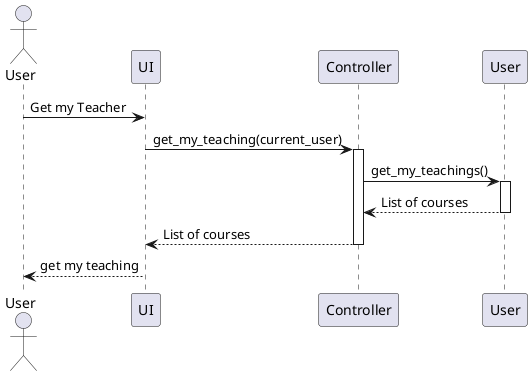 @startuml User
actor "User" as UserActor

participant "UI" as Server
participant Controller
participant "User" as UserClass

UserActor -> Server: Get my Teacher
Server -> Controller: get_my_teaching(current_user)
activate Controller
Controller -> UserClass: get_my_teachings()
activate UserClass
UserClass --> Controller: List of courses
deactivate UserClass
Controller --> Server: List of courses
deactivate Controller

Server --> UserActor: get my teaching

@enduml